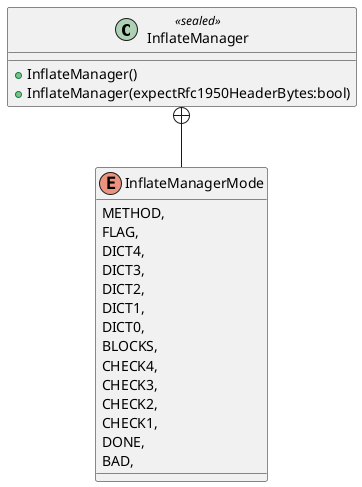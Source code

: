@startuml
class InflateManager <<sealed>> {
    + InflateManager()
    + InflateManager(expectRfc1950HeaderBytes:bool)
}
enum InflateManagerMode {
    METHOD,
    FLAG,
    DICT4,
    DICT3,
    DICT2,
    DICT1,
    DICT0,
    BLOCKS,
    CHECK4,
    CHECK3,
    CHECK2,
    CHECK1,
    DONE,
    BAD,
}
InflateManager +-- InflateManagerMode
@enduml

